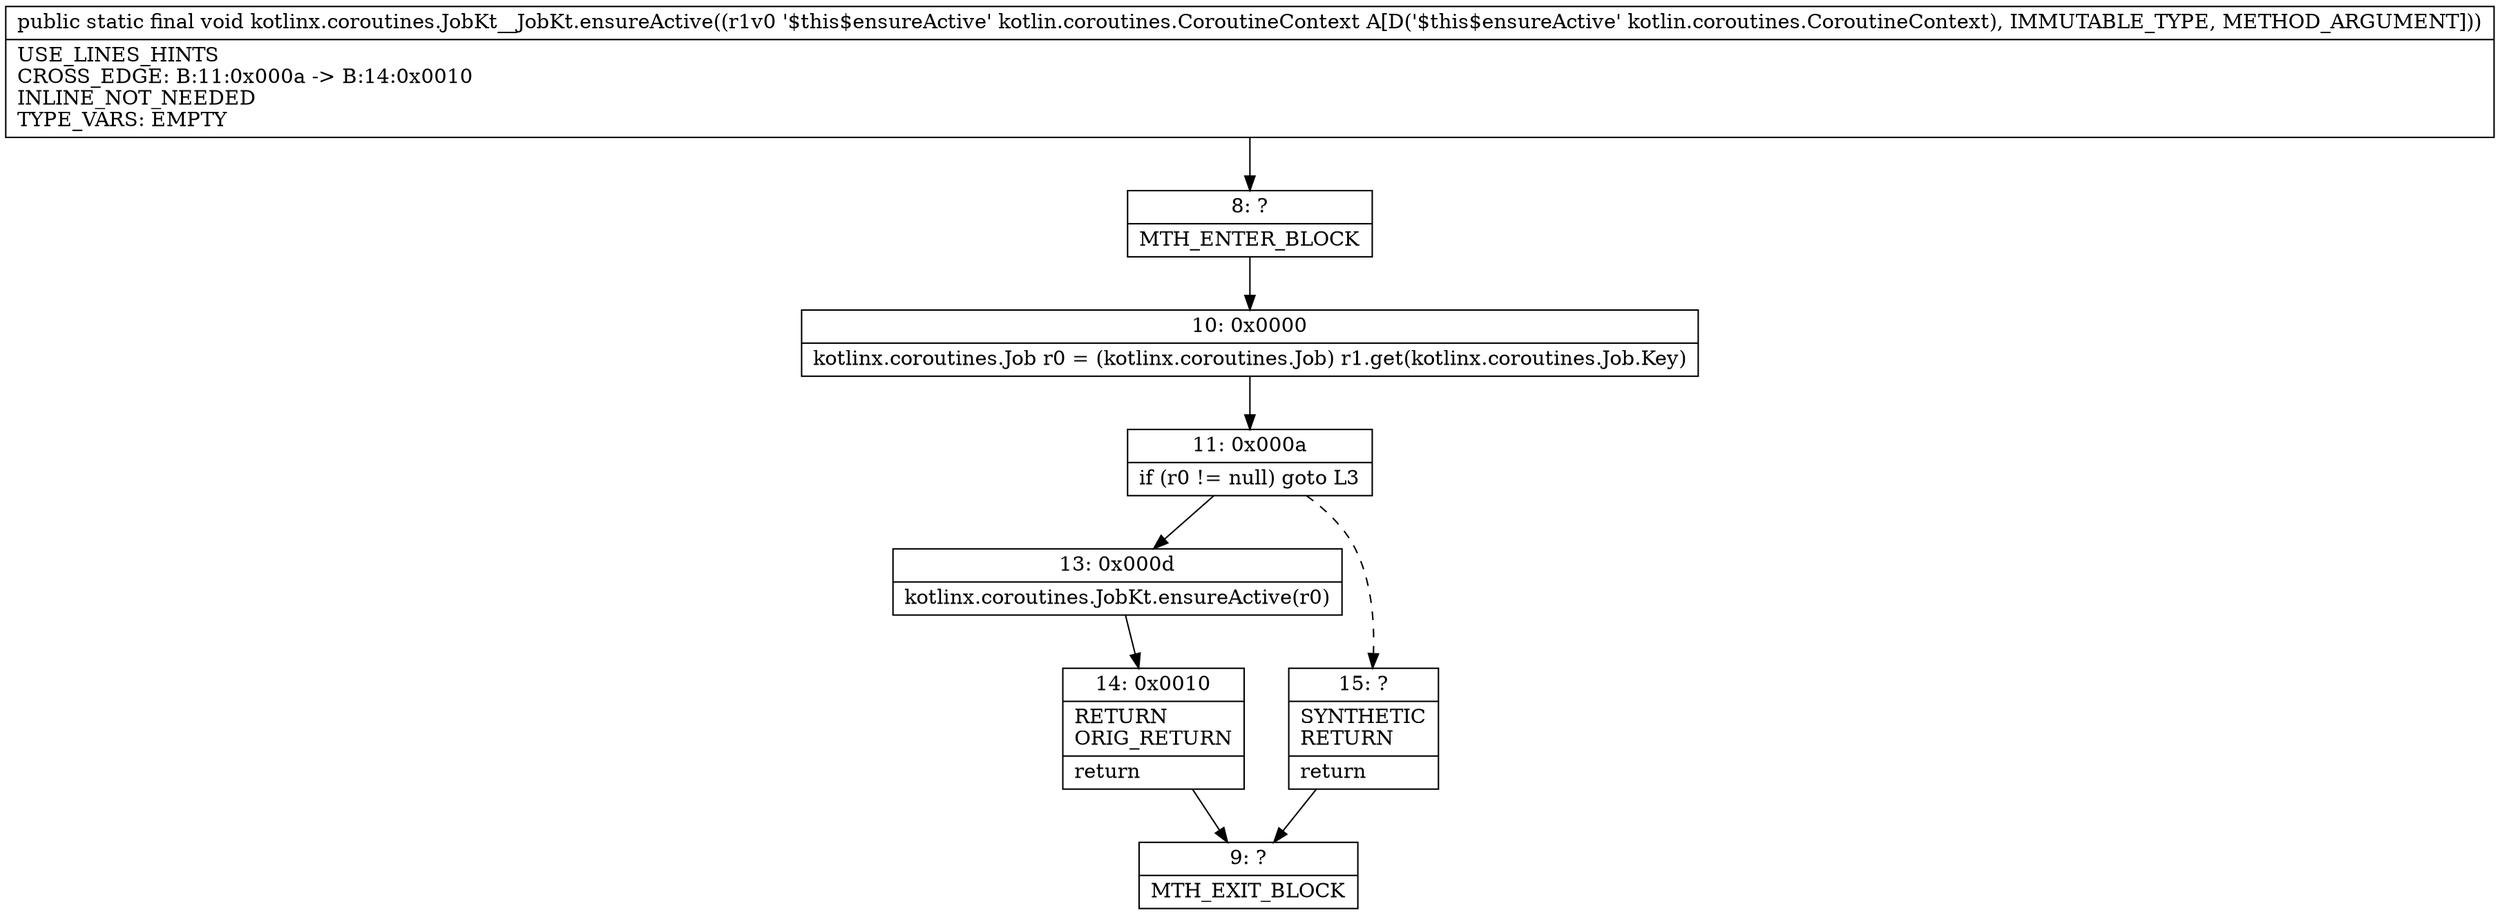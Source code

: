 digraph "CFG forkotlinx.coroutines.JobKt__JobKt.ensureActive(Lkotlin\/coroutines\/CoroutineContext;)V" {
Node_8 [shape=record,label="{8\:\ ?|MTH_ENTER_BLOCK\l}"];
Node_10 [shape=record,label="{10\:\ 0x0000|kotlinx.coroutines.Job r0 = (kotlinx.coroutines.Job) r1.get(kotlinx.coroutines.Job.Key)\l}"];
Node_11 [shape=record,label="{11\:\ 0x000a|if (r0 != null) goto L3\l}"];
Node_13 [shape=record,label="{13\:\ 0x000d|kotlinx.coroutines.JobKt.ensureActive(r0)\l}"];
Node_14 [shape=record,label="{14\:\ 0x0010|RETURN\lORIG_RETURN\l|return\l}"];
Node_9 [shape=record,label="{9\:\ ?|MTH_EXIT_BLOCK\l}"];
Node_15 [shape=record,label="{15\:\ ?|SYNTHETIC\lRETURN\l|return\l}"];
MethodNode[shape=record,label="{public static final void kotlinx.coroutines.JobKt__JobKt.ensureActive((r1v0 '$this$ensureActive' kotlin.coroutines.CoroutineContext A[D('$this$ensureActive' kotlin.coroutines.CoroutineContext), IMMUTABLE_TYPE, METHOD_ARGUMENT]))  | USE_LINES_HINTS\lCROSS_EDGE: B:11:0x000a \-\> B:14:0x0010\lINLINE_NOT_NEEDED\lTYPE_VARS: EMPTY\l}"];
MethodNode -> Node_8;Node_8 -> Node_10;
Node_10 -> Node_11;
Node_11 -> Node_13;
Node_11 -> Node_15[style=dashed];
Node_13 -> Node_14;
Node_14 -> Node_9;
Node_15 -> Node_9;
}

